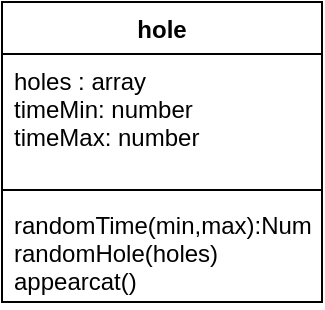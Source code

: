 <mxfile version="14.2.6" type="device"><diagram id="gOh071qAmogDterxhM_L" name="Page-1"><mxGraphModel dx="496" dy="257" grid="1" gridSize="10" guides="1" tooltips="1" connect="1" arrows="1" fold="1" page="1" pageScale="1" pageWidth="827" pageHeight="1169" math="0" shadow="0"><root><mxCell id="0"/><mxCell id="1" parent="0"/><mxCell id="OzSKG9xjDW5rLaXeCkzZ-1" value="hole&#10;" style="swimlane;fontStyle=1;align=center;verticalAlign=top;childLayout=stackLayout;horizontal=1;startSize=26;horizontalStack=0;resizeParent=1;resizeParentMax=0;resizeLast=0;collapsible=1;marginBottom=0;" vertex="1" parent="1"><mxGeometry x="330" y="190" width="160" height="150" as="geometry"/></mxCell><mxCell id="OzSKG9xjDW5rLaXeCkzZ-2" value="holes : array&#10;timeMin: number&#10;timeMax: number" style="text;strokeColor=none;fillColor=none;align=left;verticalAlign=top;spacingLeft=4;spacingRight=4;overflow=hidden;rotatable=0;points=[[0,0.5],[1,0.5]];portConstraint=eastwest;" vertex="1" parent="OzSKG9xjDW5rLaXeCkzZ-1"><mxGeometry y="26" width="160" height="64" as="geometry"/></mxCell><mxCell id="OzSKG9xjDW5rLaXeCkzZ-3" value="" style="line;strokeWidth=1;fillColor=none;align=left;verticalAlign=middle;spacingTop=-1;spacingLeft=3;spacingRight=3;rotatable=0;labelPosition=right;points=[];portConstraint=eastwest;" vertex="1" parent="OzSKG9xjDW5rLaXeCkzZ-1"><mxGeometry y="90" width="160" height="8" as="geometry"/></mxCell><mxCell id="OzSKG9xjDW5rLaXeCkzZ-4" value="randomTime(min,max):Number&#10;randomHole(holes)&#10;appearcat()" style="text;strokeColor=none;fillColor=none;align=left;verticalAlign=top;spacingLeft=4;spacingRight=4;overflow=hidden;rotatable=0;points=[[0,0.5],[1,0.5]];portConstraint=eastwest;" vertex="1" parent="OzSKG9xjDW5rLaXeCkzZ-1"><mxGeometry y="98" width="160" height="52" as="geometry"/></mxCell></root></mxGraphModel></diagram></mxfile>